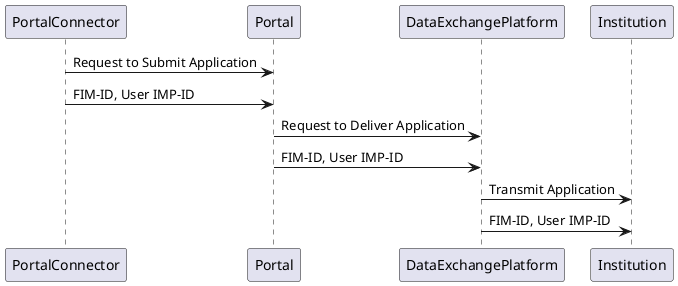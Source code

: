 @startuml Notify Institution

PortalConnector -> Portal: Request to Submit Application
PortalConnector -> Portal: FIM-ID, User IMP-ID
Portal -> DataExchangePlatform: Request to Deliver Application
Portal -> DataExchangePlatform: FIM-ID, User IMP-ID
DataExchangePlatform -> Institution: Transmit Application
DataExchangePlatform -> Institution: FIM-ID, User IMP-ID

@enduml